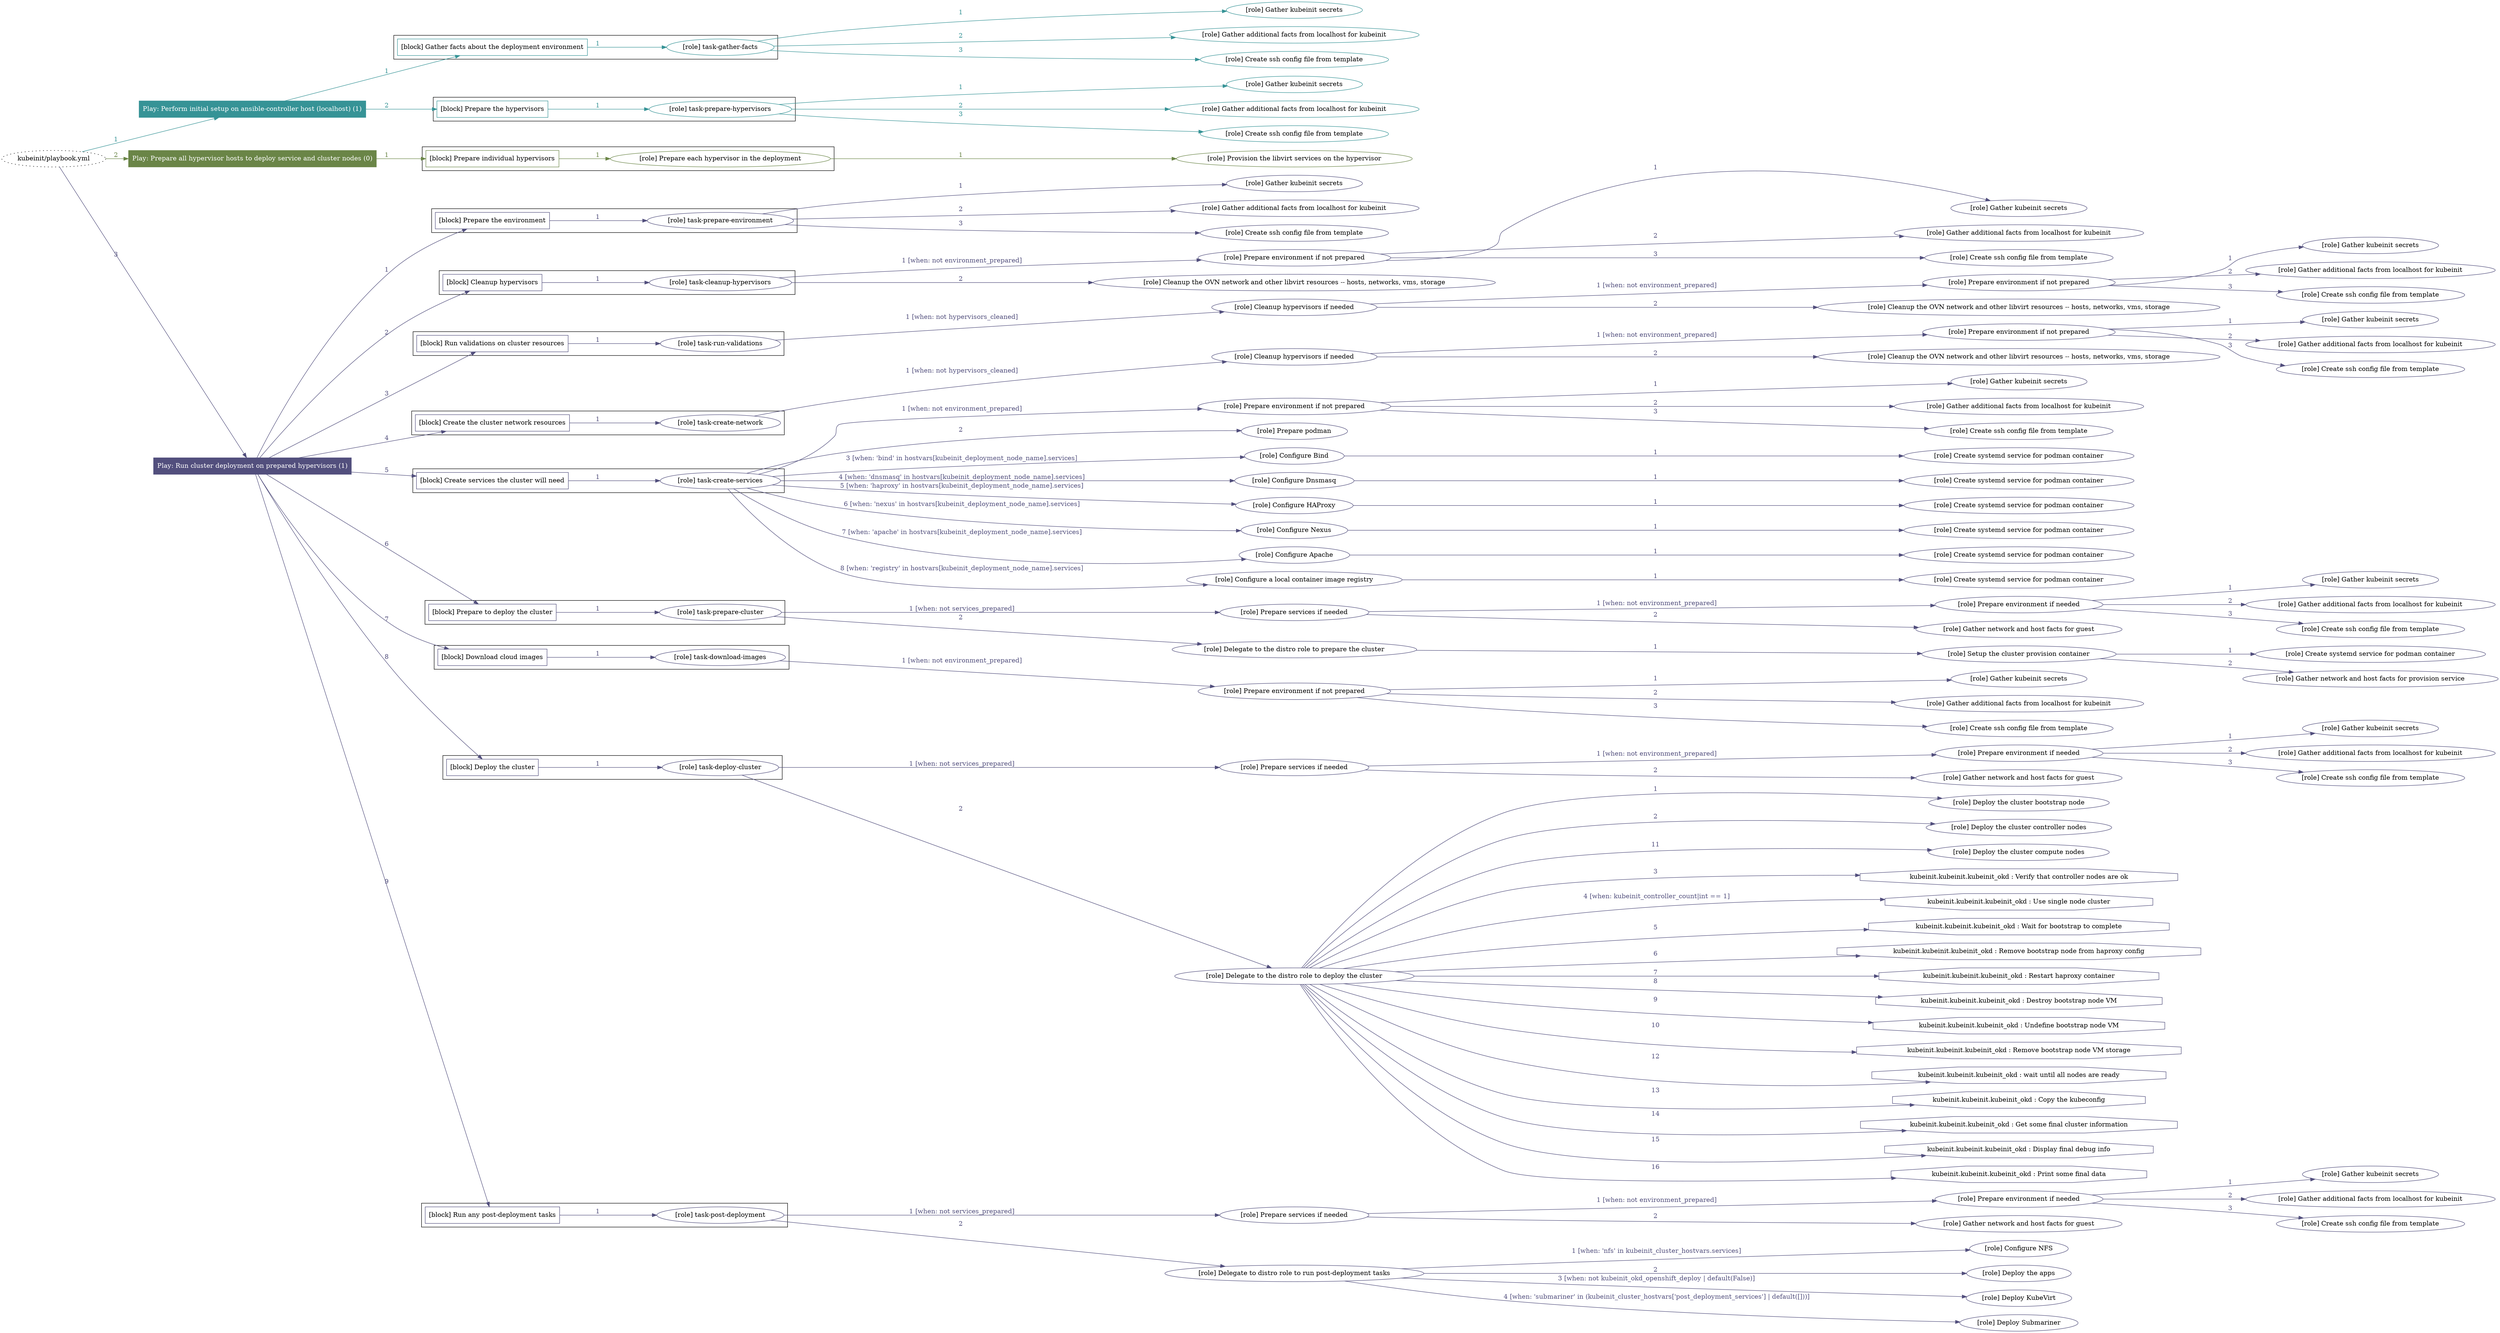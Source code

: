 digraph {
	graph [concentrate=true ordering=in rankdir=LR ratio=fill]
	edge [esep=5 sep=10]
	"kubeinit/playbook.yml" [id=root_node style=dotted]
	play_aa48f616 [label="Play: Perform initial setup on ansible-controller host (localhost) (1)" color="#369396" fontcolor="#ffffff" id=play_aa48f616 shape=box style=filled tooltip=localhost]
	"kubeinit/playbook.yml" -> play_aa48f616 [label="1 " color="#369396" fontcolor="#369396" id=edge_7a703a1e labeltooltip="1 " tooltip="1 "]
	subgraph "Gather kubeinit secrets" {
		role_263d05cd [label="[role] Gather kubeinit secrets" color="#369396" id=role_263d05cd tooltip="Gather kubeinit secrets"]
	}
	subgraph "Gather additional facts from localhost for kubeinit" {
		role_7e0e914b [label="[role] Gather additional facts from localhost for kubeinit" color="#369396" id=role_7e0e914b tooltip="Gather additional facts from localhost for kubeinit"]
	}
	subgraph "Create ssh config file from template" {
		role_489dbeb4 [label="[role] Create ssh config file from template" color="#369396" id=role_489dbeb4 tooltip="Create ssh config file from template"]
	}
	subgraph "task-gather-facts" {
		role_9739d5a7 [label="[role] task-gather-facts" color="#369396" id=role_9739d5a7 tooltip="task-gather-facts"]
		role_9739d5a7 -> role_263d05cd [label="1 " color="#369396" fontcolor="#369396" id=edge_d6c73caa labeltooltip="1 " tooltip="1 "]
		role_9739d5a7 -> role_7e0e914b [label="2 " color="#369396" fontcolor="#369396" id=edge_c2c8eeae labeltooltip="2 " tooltip="2 "]
		role_9739d5a7 -> role_489dbeb4 [label="3 " color="#369396" fontcolor="#369396" id=edge_4f7da1c6 labeltooltip="3 " tooltip="3 "]
	}
	subgraph "Gather kubeinit secrets" {
		role_6b0925b2 [label="[role] Gather kubeinit secrets" color="#369396" id=role_6b0925b2 tooltip="Gather kubeinit secrets"]
	}
	subgraph "Gather additional facts from localhost for kubeinit" {
		role_1658517a [label="[role] Gather additional facts from localhost for kubeinit" color="#369396" id=role_1658517a tooltip="Gather additional facts from localhost for kubeinit"]
	}
	subgraph "Create ssh config file from template" {
		role_19ebb5d1 [label="[role] Create ssh config file from template" color="#369396" id=role_19ebb5d1 tooltip="Create ssh config file from template"]
	}
	subgraph "task-prepare-hypervisors" {
		role_e93a2d61 [label="[role] task-prepare-hypervisors" color="#369396" id=role_e93a2d61 tooltip="task-prepare-hypervisors"]
		role_e93a2d61 -> role_6b0925b2 [label="1 " color="#369396" fontcolor="#369396" id=edge_fc6f637b labeltooltip="1 " tooltip="1 "]
		role_e93a2d61 -> role_1658517a [label="2 " color="#369396" fontcolor="#369396" id=edge_c2670050 labeltooltip="2 " tooltip="2 "]
		role_e93a2d61 -> role_19ebb5d1 [label="3 " color="#369396" fontcolor="#369396" id=edge_f6db307b labeltooltip="3 " tooltip="3 "]
	}
	subgraph "Play: Perform initial setup on ansible-controller host (localhost) (1)" {
		play_aa48f616 -> block_0c5c92e0 [label=1 color="#369396" fontcolor="#369396" id=edge_475d2095 labeltooltip=1 tooltip=1]
		subgraph cluster_block_0c5c92e0 {
			block_0c5c92e0 [label="[block] Gather facts about the deployment environment" color="#369396" id=block_0c5c92e0 labeltooltip="Gather facts about the deployment environment" shape=box tooltip="Gather facts about the deployment environment"]
			block_0c5c92e0 -> role_9739d5a7 [label="1 " color="#369396" fontcolor="#369396" id=edge_e93aeeb0 labeltooltip="1 " tooltip="1 "]
		}
		play_aa48f616 -> block_ee5cb559 [label=2 color="#369396" fontcolor="#369396" id=edge_16fc2524 labeltooltip=2 tooltip=2]
		subgraph cluster_block_ee5cb559 {
			block_ee5cb559 [label="[block] Prepare the hypervisors" color="#369396" id=block_ee5cb559 labeltooltip="Prepare the hypervisors" shape=box tooltip="Prepare the hypervisors"]
			block_ee5cb559 -> role_e93a2d61 [label="1 " color="#369396" fontcolor="#369396" id=edge_bed6d17f labeltooltip="1 " tooltip="1 "]
		}
	}
	play_d268225f [label="Play: Prepare all hypervisor hosts to deploy service and cluster nodes (0)" color="#6a8547" fontcolor="#ffffff" id=play_d268225f shape=box style=filled tooltip="Play: Prepare all hypervisor hosts to deploy service and cluster nodes (0)"]
	"kubeinit/playbook.yml" -> play_d268225f [label="2 " color="#6a8547" fontcolor="#6a8547" id=edge_92408c02 labeltooltip="2 " tooltip="2 "]
	subgraph "Provision the libvirt services on the hypervisor" {
		role_5974da74 [label="[role] Provision the libvirt services on the hypervisor" color="#6a8547" id=role_5974da74 tooltip="Provision the libvirt services on the hypervisor"]
	}
	subgraph "Prepare each hypervisor in the deployment" {
		role_2e2612c3 [label="[role] Prepare each hypervisor in the deployment" color="#6a8547" id=role_2e2612c3 tooltip="Prepare each hypervisor in the deployment"]
		role_2e2612c3 -> role_5974da74 [label="1 " color="#6a8547" fontcolor="#6a8547" id=edge_ff77368e labeltooltip="1 " tooltip="1 "]
	}
	subgraph "Play: Prepare all hypervisor hosts to deploy service and cluster nodes (0)" {
		play_d268225f -> block_6f605725 [label=1 color="#6a8547" fontcolor="#6a8547" id=edge_0f64b327 labeltooltip=1 tooltip=1]
		subgraph cluster_block_6f605725 {
			block_6f605725 [label="[block] Prepare individual hypervisors" color="#6a8547" id=block_6f605725 labeltooltip="Prepare individual hypervisors" shape=box tooltip="Prepare individual hypervisors"]
			block_6f605725 -> role_2e2612c3 [label="1 " color="#6a8547" fontcolor="#6a8547" id=edge_e8766a22 labeltooltip="1 " tooltip="1 "]
		}
	}
	play_4d8612b3 [label="Play: Run cluster deployment on prepared hypervisors (1)" color="#524f7d" fontcolor="#ffffff" id=play_4d8612b3 shape=box style=filled tooltip=localhost]
	"kubeinit/playbook.yml" -> play_4d8612b3 [label="3 " color="#524f7d" fontcolor="#524f7d" id=edge_73d38bfc labeltooltip="3 " tooltip="3 "]
	subgraph "Gather kubeinit secrets" {
		role_e8c05f0e [label="[role] Gather kubeinit secrets" color="#524f7d" id=role_e8c05f0e tooltip="Gather kubeinit secrets"]
	}
	subgraph "Gather additional facts from localhost for kubeinit" {
		role_0c46eb8f [label="[role] Gather additional facts from localhost for kubeinit" color="#524f7d" id=role_0c46eb8f tooltip="Gather additional facts from localhost for kubeinit"]
	}
	subgraph "Create ssh config file from template" {
		role_d88a3dfd [label="[role] Create ssh config file from template" color="#524f7d" id=role_d88a3dfd tooltip="Create ssh config file from template"]
	}
	subgraph "task-prepare-environment" {
		role_eccea016 [label="[role] task-prepare-environment" color="#524f7d" id=role_eccea016 tooltip="task-prepare-environment"]
		role_eccea016 -> role_e8c05f0e [label="1 " color="#524f7d" fontcolor="#524f7d" id=edge_7c7797d5 labeltooltip="1 " tooltip="1 "]
		role_eccea016 -> role_0c46eb8f [label="2 " color="#524f7d" fontcolor="#524f7d" id=edge_8425ee97 labeltooltip="2 " tooltip="2 "]
		role_eccea016 -> role_d88a3dfd [label="3 " color="#524f7d" fontcolor="#524f7d" id=edge_71cd235c labeltooltip="3 " tooltip="3 "]
	}
	subgraph "Gather kubeinit secrets" {
		role_340bd204 [label="[role] Gather kubeinit secrets" color="#524f7d" id=role_340bd204 tooltip="Gather kubeinit secrets"]
	}
	subgraph "Gather additional facts from localhost for kubeinit" {
		role_91d21bbc [label="[role] Gather additional facts from localhost for kubeinit" color="#524f7d" id=role_91d21bbc tooltip="Gather additional facts from localhost for kubeinit"]
	}
	subgraph "Create ssh config file from template" {
		role_4f5d90d1 [label="[role] Create ssh config file from template" color="#524f7d" id=role_4f5d90d1 tooltip="Create ssh config file from template"]
	}
	subgraph "Prepare environment if not prepared" {
		role_75ca3a9a [label="[role] Prepare environment if not prepared" color="#524f7d" id=role_75ca3a9a tooltip="Prepare environment if not prepared"]
		role_75ca3a9a -> role_340bd204 [label="1 " color="#524f7d" fontcolor="#524f7d" id=edge_7ec01444 labeltooltip="1 " tooltip="1 "]
		role_75ca3a9a -> role_91d21bbc [label="2 " color="#524f7d" fontcolor="#524f7d" id=edge_0f66de2f labeltooltip="2 " tooltip="2 "]
		role_75ca3a9a -> role_4f5d90d1 [label="3 " color="#524f7d" fontcolor="#524f7d" id=edge_01be72dc labeltooltip="3 " tooltip="3 "]
	}
	subgraph "Cleanup the OVN network and other libvirt resources -- hosts, networks, vms, storage" {
		role_b082d491 [label="[role] Cleanup the OVN network and other libvirt resources -- hosts, networks, vms, storage" color="#524f7d" id=role_b082d491 tooltip="Cleanup the OVN network and other libvirt resources -- hosts, networks, vms, storage"]
	}
	subgraph "task-cleanup-hypervisors" {
		role_8e19988d [label="[role] task-cleanup-hypervisors" color="#524f7d" id=role_8e19988d tooltip="task-cleanup-hypervisors"]
		role_8e19988d -> role_75ca3a9a [label="1 [when: not environment_prepared]" color="#524f7d" fontcolor="#524f7d" id=edge_adaa7dba labeltooltip="1 [when: not environment_prepared]" tooltip="1 [when: not environment_prepared]"]
		role_8e19988d -> role_b082d491 [label="2 " color="#524f7d" fontcolor="#524f7d" id=edge_307911ac labeltooltip="2 " tooltip="2 "]
	}
	subgraph "Gather kubeinit secrets" {
		role_0a545ce0 [label="[role] Gather kubeinit secrets" color="#524f7d" id=role_0a545ce0 tooltip="Gather kubeinit secrets"]
	}
	subgraph "Gather additional facts from localhost for kubeinit" {
		role_cd38c8a0 [label="[role] Gather additional facts from localhost for kubeinit" color="#524f7d" id=role_cd38c8a0 tooltip="Gather additional facts from localhost for kubeinit"]
	}
	subgraph "Create ssh config file from template" {
		role_9805869e [label="[role] Create ssh config file from template" color="#524f7d" id=role_9805869e tooltip="Create ssh config file from template"]
	}
	subgraph "Prepare environment if not prepared" {
		role_55369000 [label="[role] Prepare environment if not prepared" color="#524f7d" id=role_55369000 tooltip="Prepare environment if not prepared"]
		role_55369000 -> role_0a545ce0 [label="1 " color="#524f7d" fontcolor="#524f7d" id=edge_e1da86bf labeltooltip="1 " tooltip="1 "]
		role_55369000 -> role_cd38c8a0 [label="2 " color="#524f7d" fontcolor="#524f7d" id=edge_ff7931f8 labeltooltip="2 " tooltip="2 "]
		role_55369000 -> role_9805869e [label="3 " color="#524f7d" fontcolor="#524f7d" id=edge_78e872f1 labeltooltip="3 " tooltip="3 "]
	}
	subgraph "Cleanup the OVN network and other libvirt resources -- hosts, networks, vms, storage" {
		role_5ebe5473 [label="[role] Cleanup the OVN network and other libvirt resources -- hosts, networks, vms, storage" color="#524f7d" id=role_5ebe5473 tooltip="Cleanup the OVN network and other libvirt resources -- hosts, networks, vms, storage"]
	}
	subgraph "Cleanup hypervisors if needed" {
		role_c49e7cad [label="[role] Cleanup hypervisors if needed" color="#524f7d" id=role_c49e7cad tooltip="Cleanup hypervisors if needed"]
		role_c49e7cad -> role_55369000 [label="1 [when: not environment_prepared]" color="#524f7d" fontcolor="#524f7d" id=edge_8868479c labeltooltip="1 [when: not environment_prepared]" tooltip="1 [when: not environment_prepared]"]
		role_c49e7cad -> role_5ebe5473 [label="2 " color="#524f7d" fontcolor="#524f7d" id=edge_0329deb4 labeltooltip="2 " tooltip="2 "]
	}
	subgraph "task-run-validations" {
		role_18940f47 [label="[role] task-run-validations" color="#524f7d" id=role_18940f47 tooltip="task-run-validations"]
		role_18940f47 -> role_c49e7cad [label="1 [when: not hypervisors_cleaned]" color="#524f7d" fontcolor="#524f7d" id=edge_0dfa4f65 labeltooltip="1 [when: not hypervisors_cleaned]" tooltip="1 [when: not hypervisors_cleaned]"]
	}
	subgraph "Gather kubeinit secrets" {
		role_421626ae [label="[role] Gather kubeinit secrets" color="#524f7d" id=role_421626ae tooltip="Gather kubeinit secrets"]
	}
	subgraph "Gather additional facts from localhost for kubeinit" {
		role_ee3f6138 [label="[role] Gather additional facts from localhost for kubeinit" color="#524f7d" id=role_ee3f6138 tooltip="Gather additional facts from localhost for kubeinit"]
	}
	subgraph "Create ssh config file from template" {
		role_f8363576 [label="[role] Create ssh config file from template" color="#524f7d" id=role_f8363576 tooltip="Create ssh config file from template"]
	}
	subgraph "Prepare environment if not prepared" {
		role_cf711b36 [label="[role] Prepare environment if not prepared" color="#524f7d" id=role_cf711b36 tooltip="Prepare environment if not prepared"]
		role_cf711b36 -> role_421626ae [label="1 " color="#524f7d" fontcolor="#524f7d" id=edge_f001df65 labeltooltip="1 " tooltip="1 "]
		role_cf711b36 -> role_ee3f6138 [label="2 " color="#524f7d" fontcolor="#524f7d" id=edge_2d8f34ad labeltooltip="2 " tooltip="2 "]
		role_cf711b36 -> role_f8363576 [label="3 " color="#524f7d" fontcolor="#524f7d" id=edge_46138191 labeltooltip="3 " tooltip="3 "]
	}
	subgraph "Cleanup the OVN network and other libvirt resources -- hosts, networks, vms, storage" {
		role_2c8bbf13 [label="[role] Cleanup the OVN network and other libvirt resources -- hosts, networks, vms, storage" color="#524f7d" id=role_2c8bbf13 tooltip="Cleanup the OVN network and other libvirt resources -- hosts, networks, vms, storage"]
	}
	subgraph "Cleanup hypervisors if needed" {
		role_8504359f [label="[role] Cleanup hypervisors if needed" color="#524f7d" id=role_8504359f tooltip="Cleanup hypervisors if needed"]
		role_8504359f -> role_cf711b36 [label="1 [when: not environment_prepared]" color="#524f7d" fontcolor="#524f7d" id=edge_e94dcbb0 labeltooltip="1 [when: not environment_prepared]" tooltip="1 [when: not environment_prepared]"]
		role_8504359f -> role_2c8bbf13 [label="2 " color="#524f7d" fontcolor="#524f7d" id=edge_b2435e0f labeltooltip="2 " tooltip="2 "]
	}
	subgraph "task-create-network" {
		role_02e3ff50 [label="[role] task-create-network" color="#524f7d" id=role_02e3ff50 tooltip="task-create-network"]
		role_02e3ff50 -> role_8504359f [label="1 [when: not hypervisors_cleaned]" color="#524f7d" fontcolor="#524f7d" id=edge_cdf740a3 labeltooltip="1 [when: not hypervisors_cleaned]" tooltip="1 [when: not hypervisors_cleaned]"]
	}
	subgraph "Gather kubeinit secrets" {
		role_3886ecb8 [label="[role] Gather kubeinit secrets" color="#524f7d" id=role_3886ecb8 tooltip="Gather kubeinit secrets"]
	}
	subgraph "Gather additional facts from localhost for kubeinit" {
		role_afe63590 [label="[role] Gather additional facts from localhost for kubeinit" color="#524f7d" id=role_afe63590 tooltip="Gather additional facts from localhost for kubeinit"]
	}
	subgraph "Create ssh config file from template" {
		role_1db695d3 [label="[role] Create ssh config file from template" color="#524f7d" id=role_1db695d3 tooltip="Create ssh config file from template"]
	}
	subgraph "Prepare environment if not prepared" {
		role_2d8ecd59 [label="[role] Prepare environment if not prepared" color="#524f7d" id=role_2d8ecd59 tooltip="Prepare environment if not prepared"]
		role_2d8ecd59 -> role_3886ecb8 [label="1 " color="#524f7d" fontcolor="#524f7d" id=edge_7f656f1d labeltooltip="1 " tooltip="1 "]
		role_2d8ecd59 -> role_afe63590 [label="2 " color="#524f7d" fontcolor="#524f7d" id=edge_43b9cdfa labeltooltip="2 " tooltip="2 "]
		role_2d8ecd59 -> role_1db695d3 [label="3 " color="#524f7d" fontcolor="#524f7d" id=edge_de549b48 labeltooltip="3 " tooltip="3 "]
	}
	subgraph "Prepare podman" {
		role_b6ddd57c [label="[role] Prepare podman" color="#524f7d" id=role_b6ddd57c tooltip="Prepare podman"]
	}
	subgraph "Create systemd service for podman container" {
		role_2c67050b [label="[role] Create systemd service for podman container" color="#524f7d" id=role_2c67050b tooltip="Create systemd service for podman container"]
	}
	subgraph "Configure Bind" {
		role_b95e0bfa [label="[role] Configure Bind" color="#524f7d" id=role_b95e0bfa tooltip="Configure Bind"]
		role_b95e0bfa -> role_2c67050b [label="1 " color="#524f7d" fontcolor="#524f7d" id=edge_ed9f5b58 labeltooltip="1 " tooltip="1 "]
	}
	subgraph "Create systemd service for podman container" {
		role_1ac3b71b [label="[role] Create systemd service for podman container" color="#524f7d" id=role_1ac3b71b tooltip="Create systemd service for podman container"]
	}
	subgraph "Configure Dnsmasq" {
		role_1aa6d050 [label="[role] Configure Dnsmasq" color="#524f7d" id=role_1aa6d050 tooltip="Configure Dnsmasq"]
		role_1aa6d050 -> role_1ac3b71b [label="1 " color="#524f7d" fontcolor="#524f7d" id=edge_e4658058 labeltooltip="1 " tooltip="1 "]
	}
	subgraph "Create systemd service for podman container" {
		role_21b94afa [label="[role] Create systemd service for podman container" color="#524f7d" id=role_21b94afa tooltip="Create systemd service for podman container"]
	}
	subgraph "Configure HAProxy" {
		role_48a38a25 [label="[role] Configure HAProxy" color="#524f7d" id=role_48a38a25 tooltip="Configure HAProxy"]
		role_48a38a25 -> role_21b94afa [label="1 " color="#524f7d" fontcolor="#524f7d" id=edge_f4a61f8e labeltooltip="1 " tooltip="1 "]
	}
	subgraph "Create systemd service for podman container" {
		role_e07c0749 [label="[role] Create systemd service for podman container" color="#524f7d" id=role_e07c0749 tooltip="Create systemd service for podman container"]
	}
	subgraph "Configure Nexus" {
		role_ca5daa79 [label="[role] Configure Nexus" color="#524f7d" id=role_ca5daa79 tooltip="Configure Nexus"]
		role_ca5daa79 -> role_e07c0749 [label="1 " color="#524f7d" fontcolor="#524f7d" id=edge_59550ad0 labeltooltip="1 " tooltip="1 "]
	}
	subgraph "Create systemd service for podman container" {
		role_5c7d17c7 [label="[role] Create systemd service for podman container" color="#524f7d" id=role_5c7d17c7 tooltip="Create systemd service for podman container"]
	}
	subgraph "Configure Apache" {
		role_1deffd20 [label="[role] Configure Apache" color="#524f7d" id=role_1deffd20 tooltip="Configure Apache"]
		role_1deffd20 -> role_5c7d17c7 [label="1 " color="#524f7d" fontcolor="#524f7d" id=edge_95fbb490 labeltooltip="1 " tooltip="1 "]
	}
	subgraph "Create systemd service for podman container" {
		role_156f1bcc [label="[role] Create systemd service for podman container" color="#524f7d" id=role_156f1bcc tooltip="Create systemd service for podman container"]
	}
	subgraph "Configure a local container image registry" {
		role_3551e8a5 [label="[role] Configure a local container image registry" color="#524f7d" id=role_3551e8a5 tooltip="Configure a local container image registry"]
		role_3551e8a5 -> role_156f1bcc [label="1 " color="#524f7d" fontcolor="#524f7d" id=edge_42bdcdf3 labeltooltip="1 " tooltip="1 "]
	}
	subgraph "task-create-services" {
		role_b3428af6 [label="[role] task-create-services" color="#524f7d" id=role_b3428af6 tooltip="task-create-services"]
		role_b3428af6 -> role_2d8ecd59 [label="1 [when: not environment_prepared]" color="#524f7d" fontcolor="#524f7d" id=edge_3e4408a2 labeltooltip="1 [when: not environment_prepared]" tooltip="1 [when: not environment_prepared]"]
		role_b3428af6 -> role_b6ddd57c [label="2 " color="#524f7d" fontcolor="#524f7d" id=edge_cf85a3f6 labeltooltip="2 " tooltip="2 "]
		role_b3428af6 -> role_b95e0bfa [label="3 [when: 'bind' in hostvars[kubeinit_deployment_node_name].services]" color="#524f7d" fontcolor="#524f7d" id=edge_bcbe74ab labeltooltip="3 [when: 'bind' in hostvars[kubeinit_deployment_node_name].services]" tooltip="3 [when: 'bind' in hostvars[kubeinit_deployment_node_name].services]"]
		role_b3428af6 -> role_1aa6d050 [label="4 [when: 'dnsmasq' in hostvars[kubeinit_deployment_node_name].services]" color="#524f7d" fontcolor="#524f7d" id=edge_16759d2d labeltooltip="4 [when: 'dnsmasq' in hostvars[kubeinit_deployment_node_name].services]" tooltip="4 [when: 'dnsmasq' in hostvars[kubeinit_deployment_node_name].services]"]
		role_b3428af6 -> role_48a38a25 [label="5 [when: 'haproxy' in hostvars[kubeinit_deployment_node_name].services]" color="#524f7d" fontcolor="#524f7d" id=edge_f404b036 labeltooltip="5 [when: 'haproxy' in hostvars[kubeinit_deployment_node_name].services]" tooltip="5 [when: 'haproxy' in hostvars[kubeinit_deployment_node_name].services]"]
		role_b3428af6 -> role_ca5daa79 [label="6 [when: 'nexus' in hostvars[kubeinit_deployment_node_name].services]" color="#524f7d" fontcolor="#524f7d" id=edge_8c7931f4 labeltooltip="6 [when: 'nexus' in hostvars[kubeinit_deployment_node_name].services]" tooltip="6 [when: 'nexus' in hostvars[kubeinit_deployment_node_name].services]"]
		role_b3428af6 -> role_1deffd20 [label="7 [when: 'apache' in hostvars[kubeinit_deployment_node_name].services]" color="#524f7d" fontcolor="#524f7d" id=edge_da8b92a5 labeltooltip="7 [when: 'apache' in hostvars[kubeinit_deployment_node_name].services]" tooltip="7 [when: 'apache' in hostvars[kubeinit_deployment_node_name].services]"]
		role_b3428af6 -> role_3551e8a5 [label="8 [when: 'registry' in hostvars[kubeinit_deployment_node_name].services]" color="#524f7d" fontcolor="#524f7d" id=edge_dc2df2ac labeltooltip="8 [when: 'registry' in hostvars[kubeinit_deployment_node_name].services]" tooltip="8 [when: 'registry' in hostvars[kubeinit_deployment_node_name].services]"]
	}
	subgraph "Gather kubeinit secrets" {
		role_451ea59a [label="[role] Gather kubeinit secrets" color="#524f7d" id=role_451ea59a tooltip="Gather kubeinit secrets"]
	}
	subgraph "Gather additional facts from localhost for kubeinit" {
		role_2feea636 [label="[role] Gather additional facts from localhost for kubeinit" color="#524f7d" id=role_2feea636 tooltip="Gather additional facts from localhost for kubeinit"]
	}
	subgraph "Create ssh config file from template" {
		role_21ed1cd8 [label="[role] Create ssh config file from template" color="#524f7d" id=role_21ed1cd8 tooltip="Create ssh config file from template"]
	}
	subgraph "Prepare environment if needed" {
		role_c650dda3 [label="[role] Prepare environment if needed" color="#524f7d" id=role_c650dda3 tooltip="Prepare environment if needed"]
		role_c650dda3 -> role_451ea59a [label="1 " color="#524f7d" fontcolor="#524f7d" id=edge_7c591e2f labeltooltip="1 " tooltip="1 "]
		role_c650dda3 -> role_2feea636 [label="2 " color="#524f7d" fontcolor="#524f7d" id=edge_a1fee201 labeltooltip="2 " tooltip="2 "]
		role_c650dda3 -> role_21ed1cd8 [label="3 " color="#524f7d" fontcolor="#524f7d" id=edge_a8f085dd labeltooltip="3 " tooltip="3 "]
	}
	subgraph "Gather network and host facts for guest" {
		role_2a80ffab [label="[role] Gather network and host facts for guest" color="#524f7d" id=role_2a80ffab tooltip="Gather network and host facts for guest"]
	}
	subgraph "Prepare services if needed" {
		role_c19ca0b9 [label="[role] Prepare services if needed" color="#524f7d" id=role_c19ca0b9 tooltip="Prepare services if needed"]
		role_c19ca0b9 -> role_c650dda3 [label="1 [when: not environment_prepared]" color="#524f7d" fontcolor="#524f7d" id=edge_7d6673f2 labeltooltip="1 [when: not environment_prepared]" tooltip="1 [when: not environment_prepared]"]
		role_c19ca0b9 -> role_2a80ffab [label="2 " color="#524f7d" fontcolor="#524f7d" id=edge_04f3fb8d labeltooltip="2 " tooltip="2 "]
	}
	subgraph "Create systemd service for podman container" {
		role_32bf7e38 [label="[role] Create systemd service for podman container" color="#524f7d" id=role_32bf7e38 tooltip="Create systemd service for podman container"]
	}
	subgraph "Gather network and host facts for provision service" {
		role_89234dd1 [label="[role] Gather network and host facts for provision service" color="#524f7d" id=role_89234dd1 tooltip="Gather network and host facts for provision service"]
	}
	subgraph "Setup the cluster provision container" {
		role_ce0e7bfd [label="[role] Setup the cluster provision container" color="#524f7d" id=role_ce0e7bfd tooltip="Setup the cluster provision container"]
		role_ce0e7bfd -> role_32bf7e38 [label="1 " color="#524f7d" fontcolor="#524f7d" id=edge_0eca048a labeltooltip="1 " tooltip="1 "]
		role_ce0e7bfd -> role_89234dd1 [label="2 " color="#524f7d" fontcolor="#524f7d" id=edge_86704371 labeltooltip="2 " tooltip="2 "]
	}
	subgraph "Delegate to the distro role to prepare the cluster" {
		role_d1bc7542 [label="[role] Delegate to the distro role to prepare the cluster" color="#524f7d" id=role_d1bc7542 tooltip="Delegate to the distro role to prepare the cluster"]
		role_d1bc7542 -> role_ce0e7bfd [label="1 " color="#524f7d" fontcolor="#524f7d" id=edge_ca6a2aee labeltooltip="1 " tooltip="1 "]
	}
	subgraph "task-prepare-cluster" {
		role_e0768bda [label="[role] task-prepare-cluster" color="#524f7d" id=role_e0768bda tooltip="task-prepare-cluster"]
		role_e0768bda -> role_c19ca0b9 [label="1 [when: not services_prepared]" color="#524f7d" fontcolor="#524f7d" id=edge_3f4882dc labeltooltip="1 [when: not services_prepared]" tooltip="1 [when: not services_prepared]"]
		role_e0768bda -> role_d1bc7542 [label="2 " color="#524f7d" fontcolor="#524f7d" id=edge_fea1bc29 labeltooltip="2 " tooltip="2 "]
	}
	subgraph "Gather kubeinit secrets" {
		role_90069b74 [label="[role] Gather kubeinit secrets" color="#524f7d" id=role_90069b74 tooltip="Gather kubeinit secrets"]
	}
	subgraph "Gather additional facts from localhost for kubeinit" {
		role_45a468e1 [label="[role] Gather additional facts from localhost for kubeinit" color="#524f7d" id=role_45a468e1 tooltip="Gather additional facts from localhost for kubeinit"]
	}
	subgraph "Create ssh config file from template" {
		role_10fcf960 [label="[role] Create ssh config file from template" color="#524f7d" id=role_10fcf960 tooltip="Create ssh config file from template"]
	}
	subgraph "Prepare environment if not prepared" {
		role_9a772152 [label="[role] Prepare environment if not prepared" color="#524f7d" id=role_9a772152 tooltip="Prepare environment if not prepared"]
		role_9a772152 -> role_90069b74 [label="1 " color="#524f7d" fontcolor="#524f7d" id=edge_af99a79e labeltooltip="1 " tooltip="1 "]
		role_9a772152 -> role_45a468e1 [label="2 " color="#524f7d" fontcolor="#524f7d" id=edge_e1ad5d8e labeltooltip="2 " tooltip="2 "]
		role_9a772152 -> role_10fcf960 [label="3 " color="#524f7d" fontcolor="#524f7d" id=edge_c68f4d5d labeltooltip="3 " tooltip="3 "]
	}
	subgraph "task-download-images" {
		role_d4709f37 [label="[role] task-download-images" color="#524f7d" id=role_d4709f37 tooltip="task-download-images"]
		role_d4709f37 -> role_9a772152 [label="1 [when: not environment_prepared]" color="#524f7d" fontcolor="#524f7d" id=edge_b82ddaa6 labeltooltip="1 [when: not environment_prepared]" tooltip="1 [when: not environment_prepared]"]
	}
	subgraph "Gather kubeinit secrets" {
		role_56a9a5fe [label="[role] Gather kubeinit secrets" color="#524f7d" id=role_56a9a5fe tooltip="Gather kubeinit secrets"]
	}
	subgraph "Gather additional facts from localhost for kubeinit" {
		role_addd1565 [label="[role] Gather additional facts from localhost for kubeinit" color="#524f7d" id=role_addd1565 tooltip="Gather additional facts from localhost for kubeinit"]
	}
	subgraph "Create ssh config file from template" {
		role_4fb565a0 [label="[role] Create ssh config file from template" color="#524f7d" id=role_4fb565a0 tooltip="Create ssh config file from template"]
	}
	subgraph "Prepare environment if needed" {
		role_30e5bec3 [label="[role] Prepare environment if needed" color="#524f7d" id=role_30e5bec3 tooltip="Prepare environment if needed"]
		role_30e5bec3 -> role_56a9a5fe [label="1 " color="#524f7d" fontcolor="#524f7d" id=edge_a9a36ced labeltooltip="1 " tooltip="1 "]
		role_30e5bec3 -> role_addd1565 [label="2 " color="#524f7d" fontcolor="#524f7d" id=edge_5bc02158 labeltooltip="2 " tooltip="2 "]
		role_30e5bec3 -> role_4fb565a0 [label="3 " color="#524f7d" fontcolor="#524f7d" id=edge_15e3ed67 labeltooltip="3 " tooltip="3 "]
	}
	subgraph "Gather network and host facts for guest" {
		role_e34d49a4 [label="[role] Gather network and host facts for guest" color="#524f7d" id=role_e34d49a4 tooltip="Gather network and host facts for guest"]
	}
	subgraph "Prepare services if needed" {
		role_fee70900 [label="[role] Prepare services if needed" color="#524f7d" id=role_fee70900 tooltip="Prepare services if needed"]
		role_fee70900 -> role_30e5bec3 [label="1 [when: not environment_prepared]" color="#524f7d" fontcolor="#524f7d" id=edge_94fd8f91 labeltooltip="1 [when: not environment_prepared]" tooltip="1 [when: not environment_prepared]"]
		role_fee70900 -> role_e34d49a4 [label="2 " color="#524f7d" fontcolor="#524f7d" id=edge_dbde5363 labeltooltip="2 " tooltip="2 "]
	}
	subgraph "Deploy the cluster bootstrap node" {
		role_ca3245f9 [label="[role] Deploy the cluster bootstrap node" color="#524f7d" id=role_ca3245f9 tooltip="Deploy the cluster bootstrap node"]
	}
	subgraph "Deploy the cluster controller nodes" {
		role_00d2f808 [label="[role] Deploy the cluster controller nodes" color="#524f7d" id=role_00d2f808 tooltip="Deploy the cluster controller nodes"]
	}
	subgraph "Deploy the cluster compute nodes" {
		role_ec128e5e [label="[role] Deploy the cluster compute nodes" color="#524f7d" id=role_ec128e5e tooltip="Deploy the cluster compute nodes"]
	}
	subgraph "Delegate to the distro role to deploy the cluster" {
		role_935af485 [label="[role] Delegate to the distro role to deploy the cluster" color="#524f7d" id=role_935af485 tooltip="Delegate to the distro role to deploy the cluster"]
		role_935af485 -> role_ca3245f9 [label="1 " color="#524f7d" fontcolor="#524f7d" id=edge_f4d8e065 labeltooltip="1 " tooltip="1 "]
		role_935af485 -> role_00d2f808 [label="2 " color="#524f7d" fontcolor="#524f7d" id=edge_36307a06 labeltooltip="2 " tooltip="2 "]
		task_209d1076 [label="kubeinit.kubeinit.kubeinit_okd : Verify that controller nodes are ok" color="#524f7d" id=task_209d1076 shape=octagon tooltip="kubeinit.kubeinit.kubeinit_okd : Verify that controller nodes are ok"]
		role_935af485 -> task_209d1076 [label="3 " color="#524f7d" fontcolor="#524f7d" id=edge_ad7322de labeltooltip="3 " tooltip="3 "]
		task_34cfbd75 [label="kubeinit.kubeinit.kubeinit_okd : Use single node cluster" color="#524f7d" id=task_34cfbd75 shape=octagon tooltip="kubeinit.kubeinit.kubeinit_okd : Use single node cluster"]
		role_935af485 -> task_34cfbd75 [label="4 [when: kubeinit_controller_count|int == 1]" color="#524f7d" fontcolor="#524f7d" id=edge_76771244 labeltooltip="4 [when: kubeinit_controller_count|int == 1]" tooltip="4 [when: kubeinit_controller_count|int == 1]"]
		task_5dcef973 [label="kubeinit.kubeinit.kubeinit_okd : Wait for bootstrap to complete" color="#524f7d" id=task_5dcef973 shape=octagon tooltip="kubeinit.kubeinit.kubeinit_okd : Wait for bootstrap to complete"]
		role_935af485 -> task_5dcef973 [label="5 " color="#524f7d" fontcolor="#524f7d" id=edge_fa279a87 labeltooltip="5 " tooltip="5 "]
		task_eb3c9d61 [label="kubeinit.kubeinit.kubeinit_okd : Remove bootstrap node from haproxy config" color="#524f7d" id=task_eb3c9d61 shape=octagon tooltip="kubeinit.kubeinit.kubeinit_okd : Remove bootstrap node from haproxy config"]
		role_935af485 -> task_eb3c9d61 [label="6 " color="#524f7d" fontcolor="#524f7d" id=edge_2237b759 labeltooltip="6 " tooltip="6 "]
		task_5a9eb5c4 [label="kubeinit.kubeinit.kubeinit_okd : Restart haproxy container" color="#524f7d" id=task_5a9eb5c4 shape=octagon tooltip="kubeinit.kubeinit.kubeinit_okd : Restart haproxy container"]
		role_935af485 -> task_5a9eb5c4 [label="7 " color="#524f7d" fontcolor="#524f7d" id=edge_de6be128 labeltooltip="7 " tooltip="7 "]
		task_a731f55a [label="kubeinit.kubeinit.kubeinit_okd : Destroy bootstrap node VM" color="#524f7d" id=task_a731f55a shape=octagon tooltip="kubeinit.kubeinit.kubeinit_okd : Destroy bootstrap node VM"]
		role_935af485 -> task_a731f55a [label="8 " color="#524f7d" fontcolor="#524f7d" id=edge_92f5815e labeltooltip="8 " tooltip="8 "]
		task_b8cd8dcd [label="kubeinit.kubeinit.kubeinit_okd : Undefine bootstrap node VM" color="#524f7d" id=task_b8cd8dcd shape=octagon tooltip="kubeinit.kubeinit.kubeinit_okd : Undefine bootstrap node VM"]
		role_935af485 -> task_b8cd8dcd [label="9 " color="#524f7d" fontcolor="#524f7d" id=edge_80a92848 labeltooltip="9 " tooltip="9 "]
		task_c2a0e3d8 [label="kubeinit.kubeinit.kubeinit_okd : Remove bootstrap node VM storage" color="#524f7d" id=task_c2a0e3d8 shape=octagon tooltip="kubeinit.kubeinit.kubeinit_okd : Remove bootstrap node VM storage"]
		role_935af485 -> task_c2a0e3d8 [label="10 " color="#524f7d" fontcolor="#524f7d" id=edge_2b2a18e3 labeltooltip="10 " tooltip="10 "]
		role_935af485 -> role_ec128e5e [label="11 " color="#524f7d" fontcolor="#524f7d" id=edge_24a5e808 labeltooltip="11 " tooltip="11 "]
		task_ca7400cc [label="kubeinit.kubeinit.kubeinit_okd : wait until all nodes are ready" color="#524f7d" id=task_ca7400cc shape=octagon tooltip="kubeinit.kubeinit.kubeinit_okd : wait until all nodes are ready"]
		role_935af485 -> task_ca7400cc [label="12 " color="#524f7d" fontcolor="#524f7d" id=edge_c46c3d04 labeltooltip="12 " tooltip="12 "]
		task_713032e8 [label="kubeinit.kubeinit.kubeinit_okd : Copy the kubeconfig" color="#524f7d" id=task_713032e8 shape=octagon tooltip="kubeinit.kubeinit.kubeinit_okd : Copy the kubeconfig"]
		role_935af485 -> task_713032e8 [label="13 " color="#524f7d" fontcolor="#524f7d" id=edge_e91c4d1e labeltooltip="13 " tooltip="13 "]
		task_afaf371d [label="kubeinit.kubeinit.kubeinit_okd : Get some final cluster information" color="#524f7d" id=task_afaf371d shape=octagon tooltip="kubeinit.kubeinit.kubeinit_okd : Get some final cluster information"]
		role_935af485 -> task_afaf371d [label="14 " color="#524f7d" fontcolor="#524f7d" id=edge_5f9d5bea labeltooltip="14 " tooltip="14 "]
		task_0985a00a [label="kubeinit.kubeinit.kubeinit_okd : Display final debug info" color="#524f7d" id=task_0985a00a shape=octagon tooltip="kubeinit.kubeinit.kubeinit_okd : Display final debug info"]
		role_935af485 -> task_0985a00a [label="15 " color="#524f7d" fontcolor="#524f7d" id=edge_a410f512 labeltooltip="15 " tooltip="15 "]
		task_934a6051 [label="kubeinit.kubeinit.kubeinit_okd : Print some final data" color="#524f7d" id=task_934a6051 shape=octagon tooltip="kubeinit.kubeinit.kubeinit_okd : Print some final data"]
		role_935af485 -> task_934a6051 [label="16 " color="#524f7d" fontcolor="#524f7d" id=edge_35bd398e labeltooltip="16 " tooltip="16 "]
	}
	subgraph "task-deploy-cluster" {
		role_fccaa1eb [label="[role] task-deploy-cluster" color="#524f7d" id=role_fccaa1eb tooltip="task-deploy-cluster"]
		role_fccaa1eb -> role_fee70900 [label="1 [when: not services_prepared]" color="#524f7d" fontcolor="#524f7d" id=edge_aa4305fb labeltooltip="1 [when: not services_prepared]" tooltip="1 [when: not services_prepared]"]
		role_fccaa1eb -> role_935af485 [label="2 " color="#524f7d" fontcolor="#524f7d" id=edge_70e40fc7 labeltooltip="2 " tooltip="2 "]
	}
	subgraph "Gather kubeinit secrets" {
		role_04cae258 [label="[role] Gather kubeinit secrets" color="#524f7d" id=role_04cae258 tooltip="Gather kubeinit secrets"]
	}
	subgraph "Gather additional facts from localhost for kubeinit" {
		role_dd9faba8 [label="[role] Gather additional facts from localhost for kubeinit" color="#524f7d" id=role_dd9faba8 tooltip="Gather additional facts from localhost for kubeinit"]
	}
	subgraph "Create ssh config file from template" {
		role_db19cd8c [label="[role] Create ssh config file from template" color="#524f7d" id=role_db19cd8c tooltip="Create ssh config file from template"]
	}
	subgraph "Prepare environment if needed" {
		role_52a90d35 [label="[role] Prepare environment if needed" color="#524f7d" id=role_52a90d35 tooltip="Prepare environment if needed"]
		role_52a90d35 -> role_04cae258 [label="1 " color="#524f7d" fontcolor="#524f7d" id=edge_eaf08ad6 labeltooltip="1 " tooltip="1 "]
		role_52a90d35 -> role_dd9faba8 [label="2 " color="#524f7d" fontcolor="#524f7d" id=edge_0b84055e labeltooltip="2 " tooltip="2 "]
		role_52a90d35 -> role_db19cd8c [label="3 " color="#524f7d" fontcolor="#524f7d" id=edge_03a9ecce labeltooltip="3 " tooltip="3 "]
	}
	subgraph "Gather network and host facts for guest" {
		role_847f5bc2 [label="[role] Gather network and host facts for guest" color="#524f7d" id=role_847f5bc2 tooltip="Gather network and host facts for guest"]
	}
	subgraph "Prepare services if needed" {
		role_b60c0932 [label="[role] Prepare services if needed" color="#524f7d" id=role_b60c0932 tooltip="Prepare services if needed"]
		role_b60c0932 -> role_52a90d35 [label="1 [when: not environment_prepared]" color="#524f7d" fontcolor="#524f7d" id=edge_c56ab32c labeltooltip="1 [when: not environment_prepared]" tooltip="1 [when: not environment_prepared]"]
		role_b60c0932 -> role_847f5bc2 [label="2 " color="#524f7d" fontcolor="#524f7d" id=edge_df8fa6c6 labeltooltip="2 " tooltip="2 "]
	}
	subgraph "Configure NFS" {
		role_1676626b [label="[role] Configure NFS" color="#524f7d" id=role_1676626b tooltip="Configure NFS"]
	}
	subgraph "Deploy the apps" {
		role_98d71dd7 [label="[role] Deploy the apps" color="#524f7d" id=role_98d71dd7 tooltip="Deploy the apps"]
	}
	subgraph "Deploy KubeVirt" {
		role_1a80d7de [label="[role] Deploy KubeVirt" color="#524f7d" id=role_1a80d7de tooltip="Deploy KubeVirt"]
	}
	subgraph "Deploy Submariner" {
		role_b387965c [label="[role] Deploy Submariner" color="#524f7d" id=role_b387965c tooltip="Deploy Submariner"]
	}
	subgraph "Delegate to distro role to run post-deployment tasks" {
		role_9b024281 [label="[role] Delegate to distro role to run post-deployment tasks" color="#524f7d" id=role_9b024281 tooltip="Delegate to distro role to run post-deployment tasks"]
		role_9b024281 -> role_1676626b [label="1 [when: 'nfs' in kubeinit_cluster_hostvars.services]" color="#524f7d" fontcolor="#524f7d" id=edge_dbeb5e62 labeltooltip="1 [when: 'nfs' in kubeinit_cluster_hostvars.services]" tooltip="1 [when: 'nfs' in kubeinit_cluster_hostvars.services]"]
		role_9b024281 -> role_98d71dd7 [label="2 " color="#524f7d" fontcolor="#524f7d" id=edge_d37dcb5e labeltooltip="2 " tooltip="2 "]
		role_9b024281 -> role_1a80d7de [label="3 [when: not kubeinit_okd_openshift_deploy | default(False)]" color="#524f7d" fontcolor="#524f7d" id=edge_19202bac labeltooltip="3 [when: not kubeinit_okd_openshift_deploy | default(False)]" tooltip="3 [when: not kubeinit_okd_openshift_deploy | default(False)]"]
		role_9b024281 -> role_b387965c [label="4 [when: 'submariner' in (kubeinit_cluster_hostvars['post_deployment_services'] | default([]))]" color="#524f7d" fontcolor="#524f7d" id=edge_6a995987 labeltooltip="4 [when: 'submariner' in (kubeinit_cluster_hostvars['post_deployment_services'] | default([]))]" tooltip="4 [when: 'submariner' in (kubeinit_cluster_hostvars['post_deployment_services'] | default([]))]"]
	}
	subgraph "task-post-deployment" {
		role_5fa361bc [label="[role] task-post-deployment" color="#524f7d" id=role_5fa361bc tooltip="task-post-deployment"]
		role_5fa361bc -> role_b60c0932 [label="1 [when: not services_prepared]" color="#524f7d" fontcolor="#524f7d" id=edge_46ec9127 labeltooltip="1 [when: not services_prepared]" tooltip="1 [when: not services_prepared]"]
		role_5fa361bc -> role_9b024281 [label="2 " color="#524f7d" fontcolor="#524f7d" id=edge_af098d50 labeltooltip="2 " tooltip="2 "]
	}
	subgraph "Play: Run cluster deployment on prepared hypervisors (1)" {
		play_4d8612b3 -> block_6af1c271 [label=1 color="#524f7d" fontcolor="#524f7d" id=edge_fa7a7233 labeltooltip=1 tooltip=1]
		subgraph cluster_block_6af1c271 {
			block_6af1c271 [label="[block] Prepare the environment" color="#524f7d" id=block_6af1c271 labeltooltip="Prepare the environment" shape=box tooltip="Prepare the environment"]
			block_6af1c271 -> role_eccea016 [label="1 " color="#524f7d" fontcolor="#524f7d" id=edge_fed6a4fb labeltooltip="1 " tooltip="1 "]
		}
		play_4d8612b3 -> block_d291ba84 [label=2 color="#524f7d" fontcolor="#524f7d" id=edge_edb7800b labeltooltip=2 tooltip=2]
		subgraph cluster_block_d291ba84 {
			block_d291ba84 [label="[block] Cleanup hypervisors" color="#524f7d" id=block_d291ba84 labeltooltip="Cleanup hypervisors" shape=box tooltip="Cleanup hypervisors"]
			block_d291ba84 -> role_8e19988d [label="1 " color="#524f7d" fontcolor="#524f7d" id=edge_1e62698f labeltooltip="1 " tooltip="1 "]
		}
		play_4d8612b3 -> block_90477206 [label=3 color="#524f7d" fontcolor="#524f7d" id=edge_0e6ea932 labeltooltip=3 tooltip=3]
		subgraph cluster_block_90477206 {
			block_90477206 [label="[block] Run validations on cluster resources" color="#524f7d" id=block_90477206 labeltooltip="Run validations on cluster resources" shape=box tooltip="Run validations on cluster resources"]
			block_90477206 -> role_18940f47 [label="1 " color="#524f7d" fontcolor="#524f7d" id=edge_73ba694c labeltooltip="1 " tooltip="1 "]
		}
		play_4d8612b3 -> block_0a64ce79 [label=4 color="#524f7d" fontcolor="#524f7d" id=edge_5fbf324b labeltooltip=4 tooltip=4]
		subgraph cluster_block_0a64ce79 {
			block_0a64ce79 [label="[block] Create the cluster network resources" color="#524f7d" id=block_0a64ce79 labeltooltip="Create the cluster network resources" shape=box tooltip="Create the cluster network resources"]
			block_0a64ce79 -> role_02e3ff50 [label="1 " color="#524f7d" fontcolor="#524f7d" id=edge_d16d23ee labeltooltip="1 " tooltip="1 "]
		}
		play_4d8612b3 -> block_34f66121 [label=5 color="#524f7d" fontcolor="#524f7d" id=edge_97d24791 labeltooltip=5 tooltip=5]
		subgraph cluster_block_34f66121 {
			block_34f66121 [label="[block] Create services the cluster will need" color="#524f7d" id=block_34f66121 labeltooltip="Create services the cluster will need" shape=box tooltip="Create services the cluster will need"]
			block_34f66121 -> role_b3428af6 [label="1 " color="#524f7d" fontcolor="#524f7d" id=edge_48cf9fc3 labeltooltip="1 " tooltip="1 "]
		}
		play_4d8612b3 -> block_172bb295 [label=6 color="#524f7d" fontcolor="#524f7d" id=edge_1f45bb61 labeltooltip=6 tooltip=6]
		subgraph cluster_block_172bb295 {
			block_172bb295 [label="[block] Prepare to deploy the cluster" color="#524f7d" id=block_172bb295 labeltooltip="Prepare to deploy the cluster" shape=box tooltip="Prepare to deploy the cluster"]
			block_172bb295 -> role_e0768bda [label="1 " color="#524f7d" fontcolor="#524f7d" id=edge_37a3f2b7 labeltooltip="1 " tooltip="1 "]
		}
		play_4d8612b3 -> block_a442a31b [label=7 color="#524f7d" fontcolor="#524f7d" id=edge_f9096145 labeltooltip=7 tooltip=7]
		subgraph cluster_block_a442a31b {
			block_a442a31b [label="[block] Download cloud images" color="#524f7d" id=block_a442a31b labeltooltip="Download cloud images" shape=box tooltip="Download cloud images"]
			block_a442a31b -> role_d4709f37 [label="1 " color="#524f7d" fontcolor="#524f7d" id=edge_fe2f59b1 labeltooltip="1 " tooltip="1 "]
		}
		play_4d8612b3 -> block_9ee99a4e [label=8 color="#524f7d" fontcolor="#524f7d" id=edge_c17a16f3 labeltooltip=8 tooltip=8]
		subgraph cluster_block_9ee99a4e {
			block_9ee99a4e [label="[block] Deploy the cluster" color="#524f7d" id=block_9ee99a4e labeltooltip="Deploy the cluster" shape=box tooltip="Deploy the cluster"]
			block_9ee99a4e -> role_fccaa1eb [label="1 " color="#524f7d" fontcolor="#524f7d" id=edge_9cb86551 labeltooltip="1 " tooltip="1 "]
		}
		play_4d8612b3 -> block_04ec84cd [label=9 color="#524f7d" fontcolor="#524f7d" id=edge_8c5b98ce labeltooltip=9 tooltip=9]
		subgraph cluster_block_04ec84cd {
			block_04ec84cd [label="[block] Run any post-deployment tasks" color="#524f7d" id=block_04ec84cd labeltooltip="Run any post-deployment tasks" shape=box tooltip="Run any post-deployment tasks"]
			block_04ec84cd -> role_5fa361bc [label="1 " color="#524f7d" fontcolor="#524f7d" id=edge_7b5c4cad labeltooltip="1 " tooltip="1 "]
		}
	}
}
